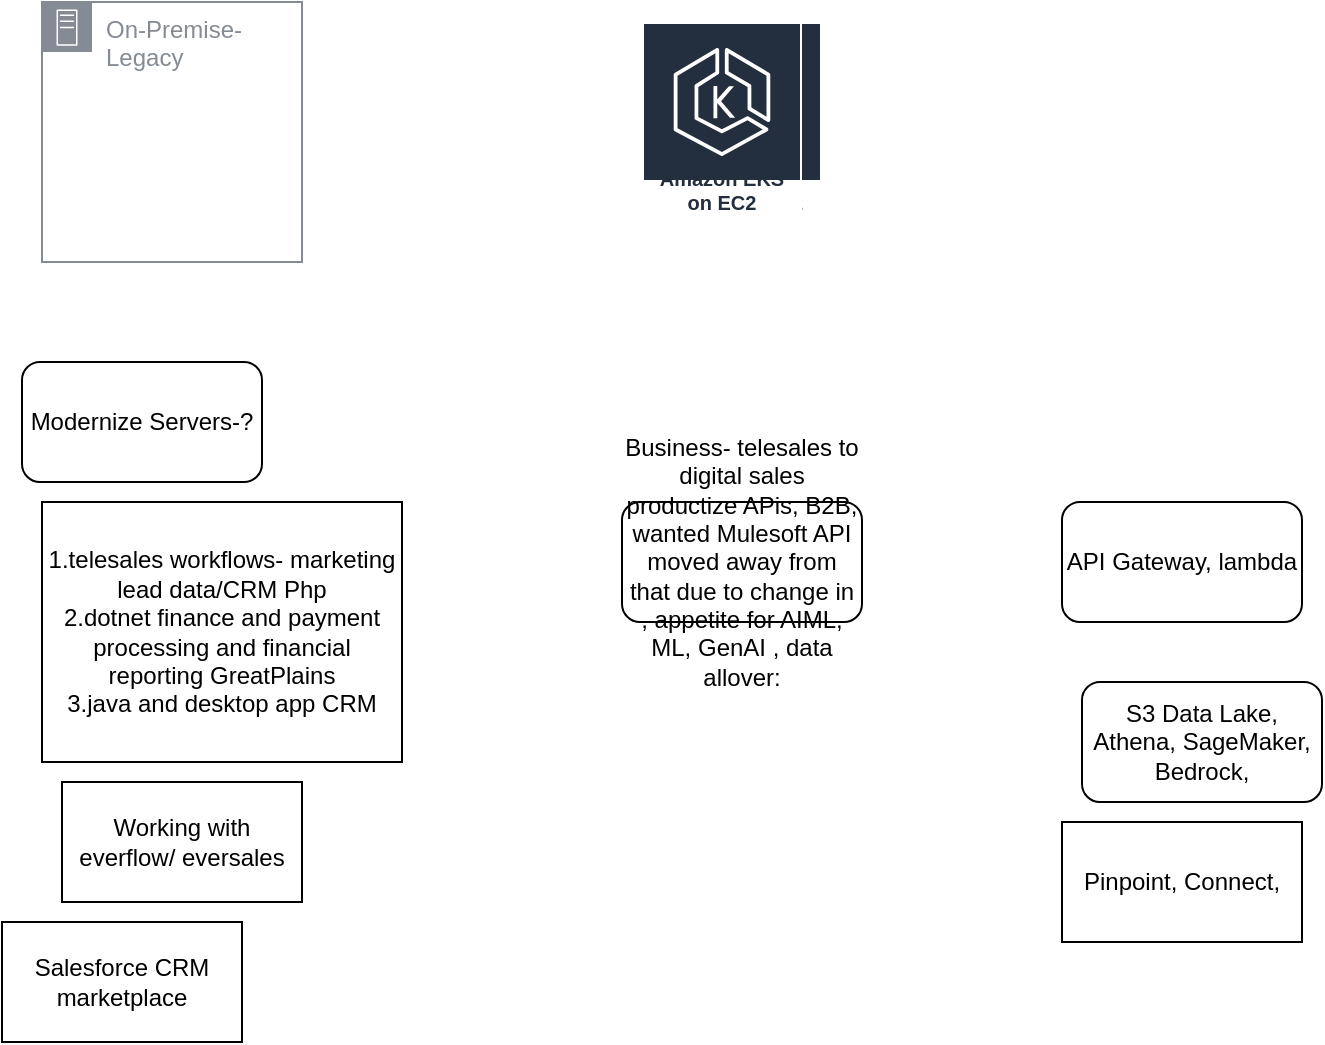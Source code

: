 <mxfile version="23.1.3" type="github">
  <diagram name="Page-1" id="igm-xTlKHYJiB2UXf1PZ">
    <mxGraphModel dx="1434" dy="797" grid="1" gridSize="10" guides="1" tooltips="1" connect="1" arrows="1" fold="1" page="1" pageScale="1" pageWidth="850" pageHeight="1100" math="0" shadow="0">
      <root>
        <mxCell id="0" />
        <mxCell id="1" parent="0" />
        <mxCell id="IS6DVIYhrCRW7QBuljSE-1" value="Amazon EC2" style="sketch=0;outlineConnect=0;fontColor=#232F3E;gradientColor=none;strokeColor=#ffffff;fillColor=#232F3E;dashed=0;verticalLabelPosition=middle;verticalAlign=bottom;align=center;html=1;whiteSpace=wrap;fontSize=10;fontStyle=1;spacing=3;shape=mxgraph.aws4.productIcon;prIcon=mxgraph.aws4.ec2;" parent="1" vertex="1">
          <mxGeometry x="380" y="110" width="80" height="100" as="geometry" />
        </mxCell>
        <mxCell id="IS6DVIYhrCRW7QBuljSE-2" value="Amazon EKS on EC2" style="sketch=0;outlineConnect=0;fontColor=#232F3E;gradientColor=none;strokeColor=#ffffff;fillColor=#232F3E;dashed=0;verticalLabelPosition=middle;verticalAlign=bottom;align=center;html=1;whiteSpace=wrap;fontSize=10;fontStyle=1;spacing=3;shape=mxgraph.aws4.productIcon;prIcon=mxgraph.aws4.eks;" parent="1" vertex="1">
          <mxGeometry x="370" y="110" width="80" height="100" as="geometry" />
        </mxCell>
        <mxCell id="IS6DVIYhrCRW7QBuljSE-3" value="On-Premise- Legacy " style="sketch=0;outlineConnect=0;gradientColor=none;html=1;whiteSpace=wrap;fontSize=12;fontStyle=0;shape=mxgraph.aws4.group;grIcon=mxgraph.aws4.group_on_premise;strokeColor=#858B94;fillColor=none;verticalAlign=top;align=left;spacingLeft=30;fontColor=#858B94;dashed=0;" parent="1" vertex="1">
          <mxGeometry x="70" y="100" width="130" height="130" as="geometry" />
        </mxCell>
        <mxCell id="IS6DVIYhrCRW7QBuljSE-4" value="Modernize Servers-?" style="rounded=1;whiteSpace=wrap;html=1;" parent="1" vertex="1">
          <mxGeometry x="60" y="280" width="120" height="60" as="geometry" />
        </mxCell>
        <mxCell id="IS6DVIYhrCRW7QBuljSE-5" value="&lt;div&gt;Business- telesales to digital sales&lt;/div&gt;&lt;div&gt;productize APis, B2B, wanted Mulesoft API moved away from that due to change in , appetite for AIML, ML, GenAI , data allover:&lt;br&gt;&lt;/div&gt;" style="rounded=1;whiteSpace=wrap;html=1;" parent="1" vertex="1">
          <mxGeometry x="360" y="350" width="120" height="60" as="geometry" />
        </mxCell>
        <mxCell id="IS6DVIYhrCRW7QBuljSE-6" value="S3 Data Lake, Athena, SageMaker, Bedrock, " style="rounded=1;whiteSpace=wrap;html=1;" parent="1" vertex="1">
          <mxGeometry x="590" y="440" width="120" height="60" as="geometry" />
        </mxCell>
        <mxCell id="IS6DVIYhrCRW7QBuljSE-7" value="&lt;div&gt;1.telesales workflows- marketing lead data/CRM Php&lt;/div&gt;&lt;div&gt;2.dotnet finance and payment processing and financial reporting GreatPlains&lt;br&gt;&lt;/div&gt;&lt;div&gt;3.java and desktop app CRM&lt;br&gt;&lt;/div&gt;" style="rounded=0;whiteSpace=wrap;html=1;" parent="1" vertex="1">
          <mxGeometry x="70" y="350" width="180" height="130" as="geometry" />
        </mxCell>
        <mxCell id="IS6DVIYhrCRW7QBuljSE-8" value="Working with everflow/ eversales " style="whiteSpace=wrap;html=1;" parent="1" vertex="1">
          <mxGeometry x="80" y="490" width="120" height="60" as="geometry" />
        </mxCell>
        <mxCell id="IS6DVIYhrCRW7QBuljSE-9" value="API Gateway, lambda" style="rounded=1;whiteSpace=wrap;html=1;" parent="1" vertex="1">
          <mxGeometry x="580" y="350" width="120" height="60" as="geometry" />
        </mxCell>
        <mxCell id="IS6DVIYhrCRW7QBuljSE-10" value="Salesforce CRM marketplace" style="whiteSpace=wrap;html=1;" parent="1" vertex="1">
          <mxGeometry x="50" y="560" width="120" height="60" as="geometry" />
        </mxCell>
        <mxCell id="IS6DVIYhrCRW7QBuljSE-11" value="Pinpoint, Connect, " style="whiteSpace=wrap;html=1;" parent="1" vertex="1">
          <mxGeometry x="580" y="510" width="120" height="60" as="geometry" />
        </mxCell>
      </root>
    </mxGraphModel>
  </diagram>
</mxfile>
